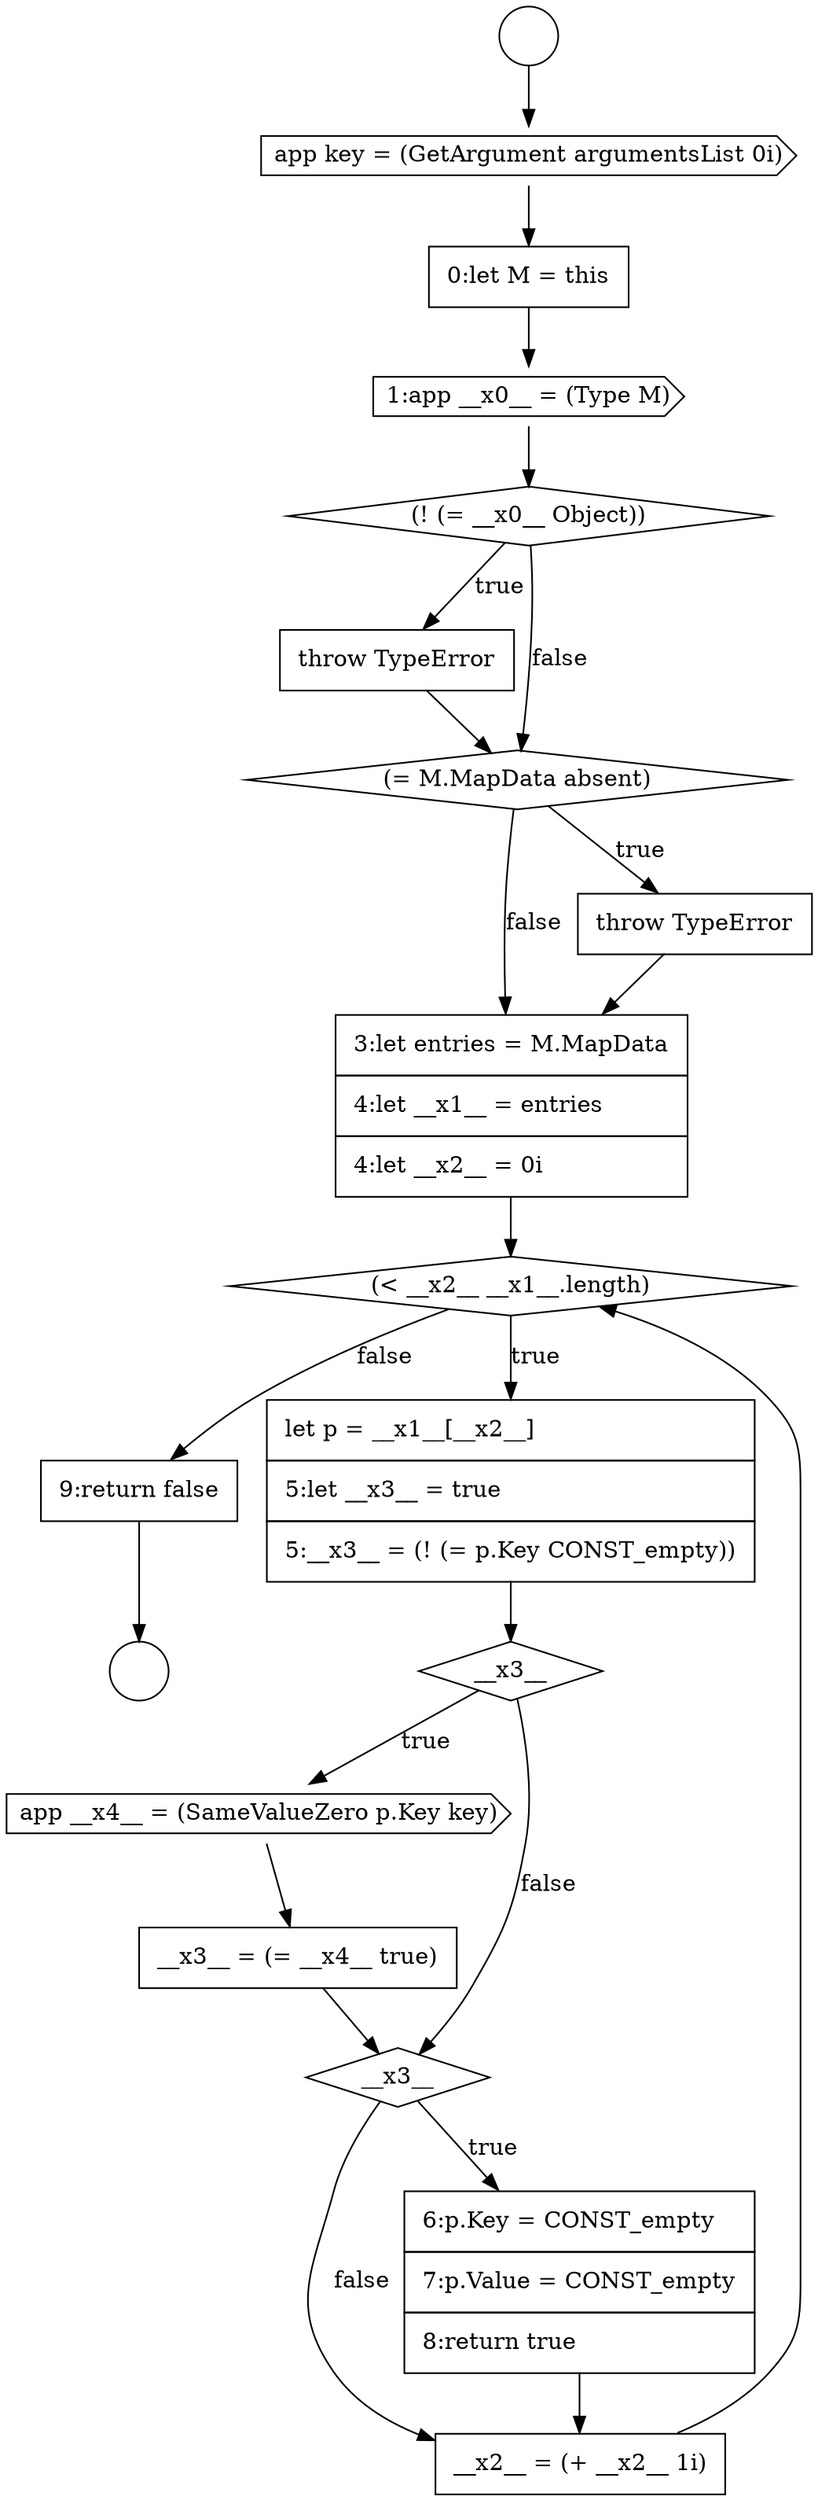 digraph {
  node15827 [shape=diamond, label=<<font color="black">(&lt; __x2__ __x1__.length)</font>> color="black" fillcolor="white" style=filled]
  node15823 [shape=none, margin=0, label=<<font color="black">
    <table border="0" cellborder="1" cellspacing="0" cellpadding="10">
      <tr><td align="left">throw TypeError</td></tr>
    </table>
  </font>> color="black" fillcolor="white" style=filled]
  node15834 [shape=none, margin=0, label=<<font color="black">
    <table border="0" cellborder="1" cellspacing="0" cellpadding="10">
      <tr><td align="left">__x2__ = (+ __x2__ 1i)</td></tr>
    </table>
  </font>> color="black" fillcolor="white" style=filled]
  node15831 [shape=none, margin=0, label=<<font color="black">
    <table border="0" cellborder="1" cellspacing="0" cellpadding="10">
      <tr><td align="left">__x3__ = (= __x4__ true)</td></tr>
    </table>
  </font>> color="black" fillcolor="white" style=filled]
  node15826 [shape=none, margin=0, label=<<font color="black">
    <table border="0" cellborder="1" cellspacing="0" cellpadding="10">
      <tr><td align="left">3:let entries = M.MapData</td></tr>
      <tr><td align="left">4:let __x1__ = entries</td></tr>
      <tr><td align="left">4:let __x2__ = 0i</td></tr>
    </table>
  </font>> color="black" fillcolor="white" style=filled]
  node15830 [shape=cds, label=<<font color="black">app __x4__ = (SameValueZero p.Key key)</font>> color="black" fillcolor="white" style=filled]
  node15835 [shape=none, margin=0, label=<<font color="black">
    <table border="0" cellborder="1" cellspacing="0" cellpadding="10">
      <tr><td align="left">9:return false</td></tr>
    </table>
  </font>> color="black" fillcolor="white" style=filled]
  node15820 [shape=none, margin=0, label=<<font color="black">
    <table border="0" cellborder="1" cellspacing="0" cellpadding="10">
      <tr><td align="left">0:let M = this</td></tr>
    </table>
  </font>> color="black" fillcolor="white" style=filled]
  node15821 [shape=cds, label=<<font color="black">1:app __x0__ = (Type M)</font>> color="black" fillcolor="white" style=filled]
  node15825 [shape=none, margin=0, label=<<font color="black">
    <table border="0" cellborder="1" cellspacing="0" cellpadding="10">
      <tr><td align="left">throw TypeError</td></tr>
    </table>
  </font>> color="black" fillcolor="white" style=filled]
  node15829 [shape=diamond, label=<<font color="black">__x3__</font>> color="black" fillcolor="white" style=filled]
  node15817 [shape=circle label=" " color="black" fillcolor="white" style=filled]
  node15832 [shape=diamond, label=<<font color="black">__x3__</font>> color="black" fillcolor="white" style=filled]
  node15819 [shape=cds, label=<<font color="black">app key = (GetArgument argumentsList 0i)</font>> color="black" fillcolor="white" style=filled]
  node15824 [shape=diamond, label=<<font color="black">(= M.MapData absent)</font>> color="black" fillcolor="white" style=filled]
  node15828 [shape=none, margin=0, label=<<font color="black">
    <table border="0" cellborder="1" cellspacing="0" cellpadding="10">
      <tr><td align="left">let p = __x1__[__x2__]</td></tr>
      <tr><td align="left">5:let __x3__ = true</td></tr>
      <tr><td align="left">5:__x3__ = (! (= p.Key CONST_empty))</td></tr>
    </table>
  </font>> color="black" fillcolor="white" style=filled]
  node15822 [shape=diamond, label=<<font color="black">(! (= __x0__ Object))</font>> color="black" fillcolor="white" style=filled]
  node15833 [shape=none, margin=0, label=<<font color="black">
    <table border="0" cellborder="1" cellspacing="0" cellpadding="10">
      <tr><td align="left">6:p.Key = CONST_empty</td></tr>
      <tr><td align="left">7:p.Value = CONST_empty</td></tr>
      <tr><td align="left">8:return true</td></tr>
    </table>
  </font>> color="black" fillcolor="white" style=filled]
  node15818 [shape=circle label=" " color="black" fillcolor="white" style=filled]
  node15823 -> node15824 [ color="black"]
  node15832 -> node15833 [label=<<font color="black">true</font>> color="black"]
  node15832 -> node15834 [label=<<font color="black">false</font>> color="black"]
  node15820 -> node15821 [ color="black"]
  node15825 -> node15826 [ color="black"]
  node15833 -> node15834 [ color="black"]
  node15817 -> node15819 [ color="black"]
  node15827 -> node15828 [label=<<font color="black">true</font>> color="black"]
  node15827 -> node15835 [label=<<font color="black">false</font>> color="black"]
  node15819 -> node15820 [ color="black"]
  node15835 -> node15818 [ color="black"]
  node15829 -> node15830 [label=<<font color="black">true</font>> color="black"]
  node15829 -> node15832 [label=<<font color="black">false</font>> color="black"]
  node15822 -> node15823 [label=<<font color="black">true</font>> color="black"]
  node15822 -> node15824 [label=<<font color="black">false</font>> color="black"]
  node15831 -> node15832 [ color="black"]
  node15821 -> node15822 [ color="black"]
  node15830 -> node15831 [ color="black"]
  node15828 -> node15829 [ color="black"]
  node15824 -> node15825 [label=<<font color="black">true</font>> color="black"]
  node15824 -> node15826 [label=<<font color="black">false</font>> color="black"]
  node15826 -> node15827 [ color="black"]
  node15834 -> node15827 [ color="black"]
}
